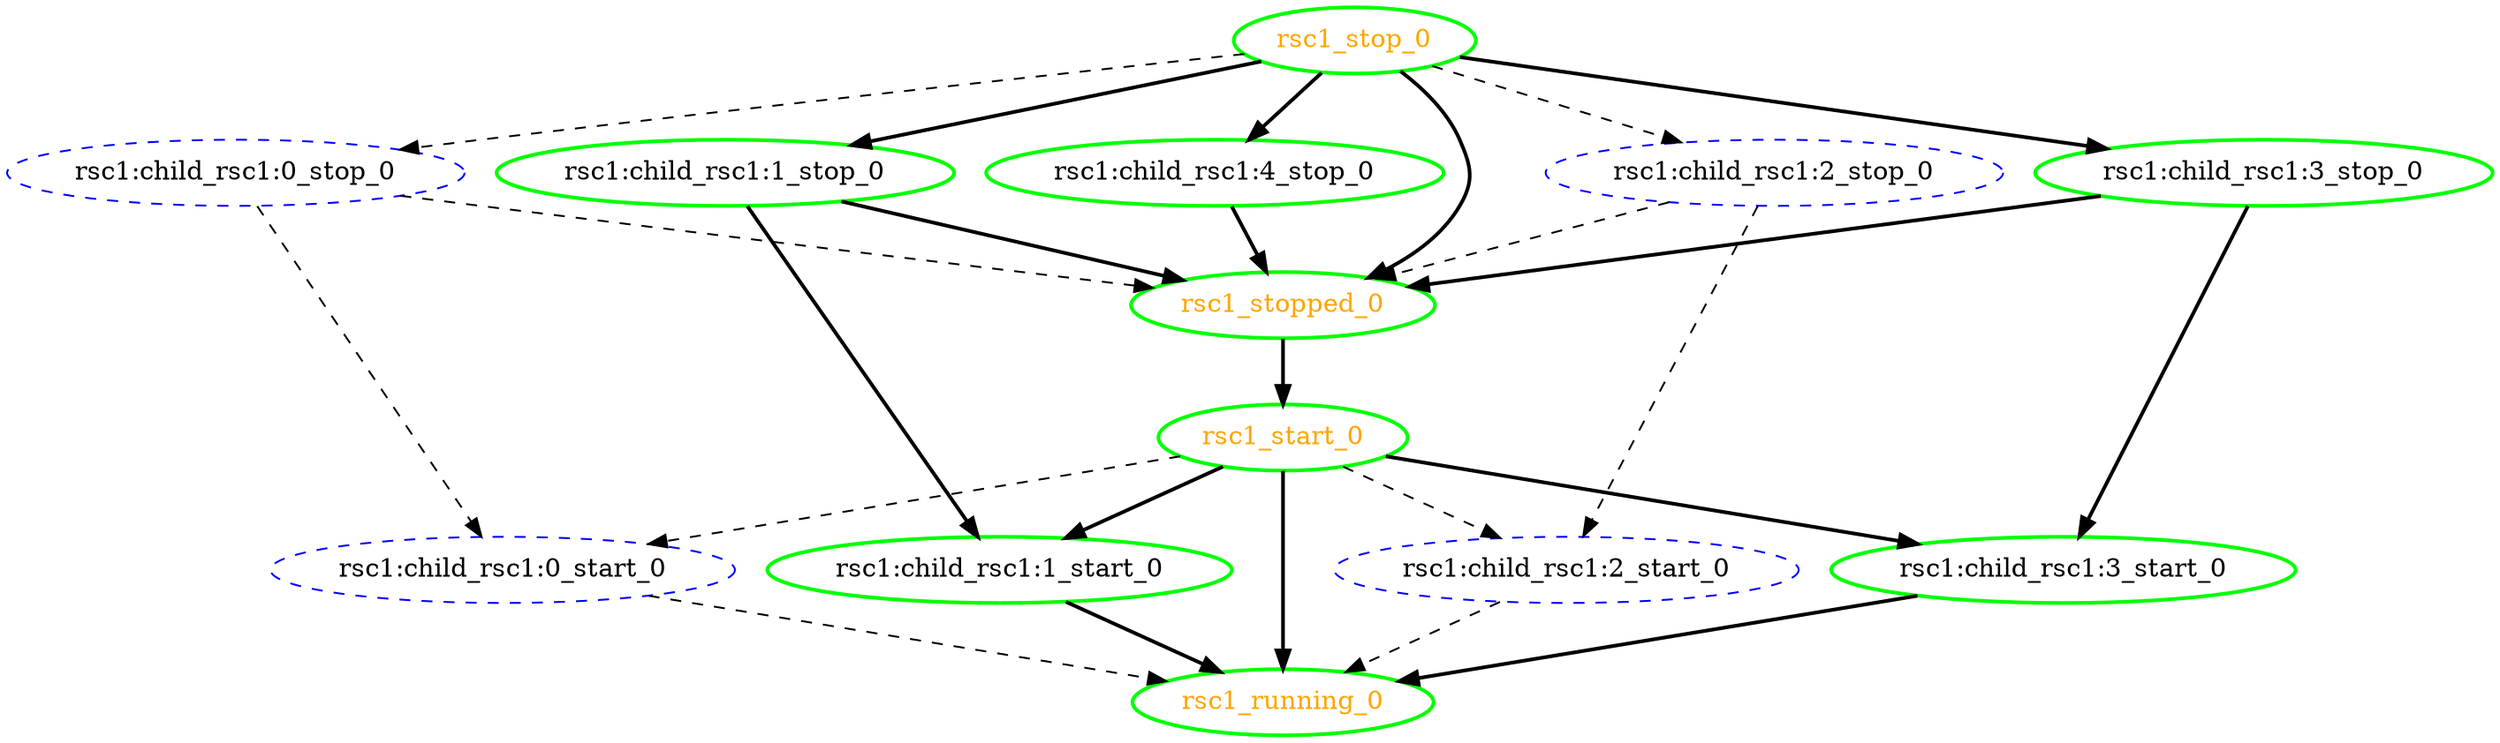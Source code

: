 digraph "g" {
	size = "30,30"
"rsc1:child_rsc1:0_stop_0" [ style="dashed" color="blue" fontcolor="black" ]
"rsc1:child_rsc1:0_start_0" [ style="dashed" color="blue" fontcolor="black" ]
"rsc1:child_rsc1:1_stop_0" [ tooltip="node1" style=bold color="green" fontcolor="black" ]
"rsc1:child_rsc1:1_start_0" [ tooltip="node2" style=bold color="green" fontcolor="black" ]
"rsc1:child_rsc1:2_stop_0" [ style="dashed" color="blue" fontcolor="black" ]
"rsc1:child_rsc1:2_start_0" [ style="dashed" color="blue" fontcolor="black" ]
"rsc1:child_rsc1:3_stop_0" [ tooltip="node1" style=bold color="green" fontcolor="black" ]
"rsc1:child_rsc1:3_start_0" [ tooltip="node2" style=bold color="green" fontcolor="black" ]
"rsc1:child_rsc1:4_stop_0" [ tooltip="node1" style=bold color="green" fontcolor="black" ]
"rsc1_start_0" [ tooltip="" style=bold color="green" fontcolor="orange" ]
"rsc1_running_0" [ tooltip="" style=bold color="green" fontcolor="orange" ]
"rsc1_stop_0" [ tooltip="" style=bold color="green" fontcolor="orange" ]
"rsc1_stopped_0" [ tooltip="" style=bold color="green" fontcolor="orange" ]
"rsc1_stop_0" -> "rsc1:child_rsc1:0_stop_0" [ style = dashed]
"rsc1:child_rsc1:0_stop_0" -> "rsc1:child_rsc1:0_start_0" [ style = dashed]
"rsc1_start_0" -> "rsc1:child_rsc1:0_start_0" [ style = dashed]
"rsc1_stop_0" -> "rsc1:child_rsc1:1_stop_0" [ style = bold]
"rsc1:child_rsc1:1_stop_0" -> "rsc1:child_rsc1:1_start_0" [ style = bold]
"rsc1_start_0" -> "rsc1:child_rsc1:1_start_0" [ style = bold]
"rsc1_stop_0" -> "rsc1:child_rsc1:2_stop_0" [ style = dashed]
"rsc1:child_rsc1:2_stop_0" -> "rsc1:child_rsc1:2_start_0" [ style = dashed]
"rsc1_start_0" -> "rsc1:child_rsc1:2_start_0" [ style = dashed]
"rsc1_stop_0" -> "rsc1:child_rsc1:3_stop_0" [ style = bold]
"rsc1:child_rsc1:3_stop_0" -> "rsc1:child_rsc1:3_start_0" [ style = bold]
"rsc1_start_0" -> "rsc1:child_rsc1:3_start_0" [ style = bold]
"rsc1_stop_0" -> "rsc1:child_rsc1:4_stop_0" [ style = bold]
"rsc1_stopped_0" -> "rsc1_start_0" [ style = bold]
"rsc1:child_rsc1:0_start_0" -> "rsc1_running_0" [ style = dashed]
"rsc1:child_rsc1:1_start_0" -> "rsc1_running_0" [ style = bold]
"rsc1:child_rsc1:2_start_0" -> "rsc1_running_0" [ style = dashed]
"rsc1:child_rsc1:3_start_0" -> "rsc1_running_0" [ style = bold]
"rsc1_start_0" -> "rsc1_running_0" [ style = bold]
"rsc1:child_rsc1:0_stop_0" -> "rsc1_stopped_0" [ style = dashed]
"rsc1:child_rsc1:1_stop_0" -> "rsc1_stopped_0" [ style = bold]
"rsc1:child_rsc1:2_stop_0" -> "rsc1_stopped_0" [ style = dashed]
"rsc1:child_rsc1:3_stop_0" -> "rsc1_stopped_0" [ style = bold]
"rsc1:child_rsc1:4_stop_0" -> "rsc1_stopped_0" [ style = bold]
"rsc1_stop_0" -> "rsc1_stopped_0" [ style = bold]
}
